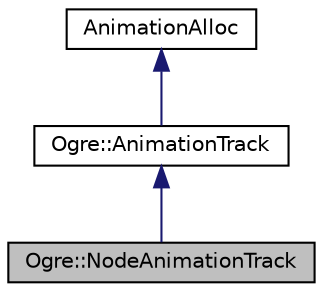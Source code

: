 digraph "Ogre::NodeAnimationTrack"
{
  bgcolor="transparent";
  edge [fontname="Helvetica",fontsize="10",labelfontname="Helvetica",labelfontsize="10"];
  node [fontname="Helvetica",fontsize="10",shape=record];
  Node0 [label="Ogre::NodeAnimationTrack",height=0.2,width=0.4,color="black", fillcolor="grey75", style="filled", fontcolor="black"];
  Node1 -> Node0 [dir="back",color="midnightblue",fontsize="10",style="solid",fontname="Helvetica"];
  Node1 [label="Ogre::AnimationTrack",height=0.2,width=0.4,color="black",URL="$class_ogre_1_1_animation_track.html",tooltip="A &#39;track&#39; in an animation sequence, i.e. "];
  Node2 -> Node1 [dir="back",color="midnightblue",fontsize="10",style="solid",fontname="Helvetica"];
  Node2 [label="AnimationAlloc",height=0.2,width=0.4,color="black",URL="$class_ogre_1_1_allocated_object.html"];
}
